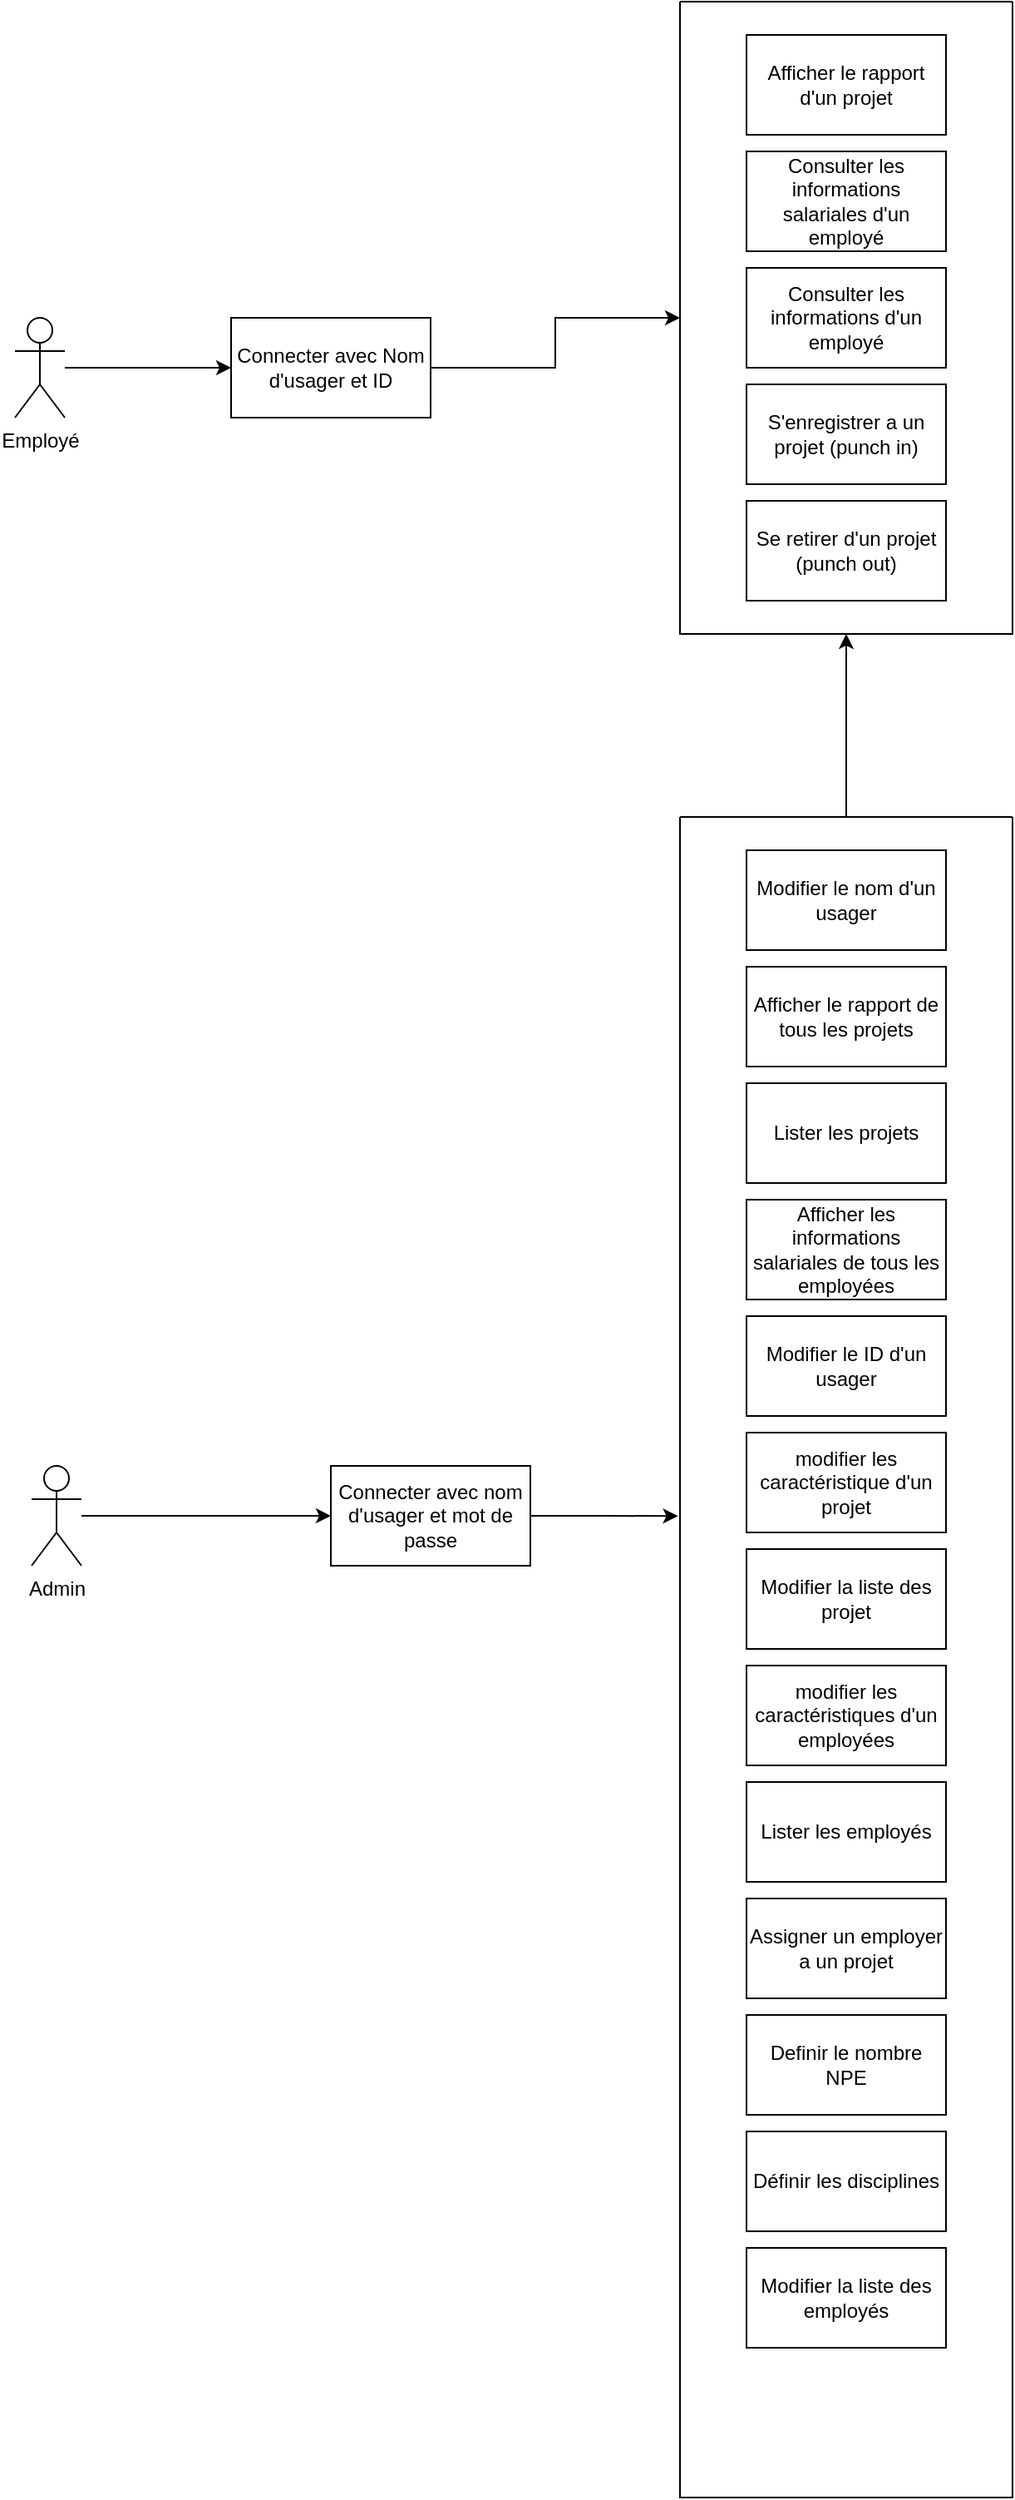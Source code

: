<mxfile version="24.6.4" type="github">
  <diagram name="Page-1" id="NDDJf6NNWKpsKH6rvCn7">
    <mxGraphModel dx="1684" dy="899" grid="1" gridSize="10" guides="1" tooltips="1" connect="1" arrows="1" fold="1" page="1" pageScale="1" pageWidth="850" pageHeight="1100" math="0" shadow="0">
      <root>
        <mxCell id="0" />
        <mxCell id="1" parent="0" />
        <mxCell id="YvG4XxYLnUQG-n4VTwEE-52" style="edgeStyle=orthogonalEdgeStyle;rounded=0;orthogonalLoop=1;jettySize=auto;html=1;entryX=0;entryY=0.5;entryDx=0;entryDy=0;" edge="1" parent="1" source="YvG4XxYLnUQG-n4VTwEE-14" target="YvG4XxYLnUQG-n4VTwEE-37">
          <mxGeometry relative="1" as="geometry" />
        </mxCell>
        <mxCell id="YvG4XxYLnUQG-n4VTwEE-14" value="Employé" style="shape=umlActor;verticalLabelPosition=bottom;verticalAlign=top;html=1;outlineConnect=0;" vertex="1" parent="1">
          <mxGeometry x="-150" y="250" width="30" height="60" as="geometry" />
        </mxCell>
        <mxCell id="YvG4XxYLnUQG-n4VTwEE-23" value="Lister les employés" style="rounded=0;whiteSpace=wrap;html=1;" vertex="1" parent="1">
          <mxGeometry x="290" y="1130" width="120" height="60" as="geometry" />
        </mxCell>
        <mxCell id="YvG4XxYLnUQG-n4VTwEE-24" value="Assigner un employer a un projet" style="rounded=0;whiteSpace=wrap;html=1;" vertex="1" parent="1">
          <mxGeometry x="290" y="1200" width="120" height="60" as="geometry" />
        </mxCell>
        <mxCell id="YvG4XxYLnUQG-n4VTwEE-25" value="Définir les disciplines" style="rounded=0;whiteSpace=wrap;html=1;" vertex="1" parent="1">
          <mxGeometry x="290" y="1340" width="120" height="60" as="geometry" />
        </mxCell>
        <mxCell id="YvG4XxYLnUQG-n4VTwEE-27" value="Definir le nombre NPE" style="rounded=0;whiteSpace=wrap;html=1;" vertex="1" parent="1">
          <mxGeometry x="290" y="1270" width="120" height="60" as="geometry" />
        </mxCell>
        <mxCell id="YvG4XxYLnUQG-n4VTwEE-40" style="edgeStyle=orthogonalEdgeStyle;rounded=0;orthogonalLoop=1;jettySize=auto;html=1;entryX=0;entryY=0.5;entryDx=0;entryDy=0;" edge="1" parent="1" source="YvG4XxYLnUQG-n4VTwEE-28" target="YvG4XxYLnUQG-n4VTwEE-29">
          <mxGeometry relative="1" as="geometry" />
        </mxCell>
        <mxCell id="YvG4XxYLnUQG-n4VTwEE-28" value="Admin&lt;div&gt;&lt;br&gt;&lt;/div&gt;" style="shape=umlActor;verticalLabelPosition=bottom;verticalAlign=top;html=1;outlineConnect=0;" vertex="1" parent="1">
          <mxGeometry x="-140" y="940" width="30" height="60" as="geometry" />
        </mxCell>
        <mxCell id="YvG4XxYLnUQG-n4VTwEE-29" value="Connecter avec nom d&#39;usager et mot de passe" style="rounded=0;whiteSpace=wrap;html=1;" vertex="1" parent="1">
          <mxGeometry x="40" y="940" width="120" height="60" as="geometry" />
        </mxCell>
        <mxCell id="YvG4XxYLnUQG-n4VTwEE-31" value="Modifier le ID d&#39;un usager" style="rounded=0;whiteSpace=wrap;html=1;" vertex="1" parent="1">
          <mxGeometry x="290" y="850" width="120" height="60" as="geometry" />
        </mxCell>
        <mxCell id="YvG4XxYLnUQG-n4VTwEE-32" value="Modifier la liste des projet" style="rounded=0;whiteSpace=wrap;html=1;" vertex="1" parent="1">
          <mxGeometry x="290" y="990" width="120" height="60" as="geometry" />
        </mxCell>
        <mxCell id="YvG4XxYLnUQG-n4VTwEE-33" value="modifier les caractéristique d&#39;un projet" style="rounded=0;whiteSpace=wrap;html=1;" vertex="1" parent="1">
          <mxGeometry x="290" y="920" width="120" height="60" as="geometry" />
        </mxCell>
        <mxCell id="YvG4XxYLnUQG-n4VTwEE-34" value="Modifier la liste des employés" style="rounded=0;whiteSpace=wrap;html=1;" vertex="1" parent="1">
          <mxGeometry x="290" y="1410" width="120" height="60" as="geometry" />
        </mxCell>
        <mxCell id="YvG4XxYLnUQG-n4VTwEE-35" value="modifier les caractéristiques d&#39;un employées" style="rounded=0;whiteSpace=wrap;html=1;" vertex="1" parent="1">
          <mxGeometry x="290" y="1060" width="120" height="60" as="geometry" />
        </mxCell>
        <mxCell id="YvG4XxYLnUQG-n4VTwEE-58" style="edgeStyle=orthogonalEdgeStyle;rounded=0;orthogonalLoop=1;jettySize=auto;html=1;entryX=0;entryY=0.5;entryDx=0;entryDy=0;" edge="1" parent="1" source="YvG4XxYLnUQG-n4VTwEE-37" target="YvG4XxYLnUQG-n4VTwEE-56">
          <mxGeometry relative="1" as="geometry" />
        </mxCell>
        <mxCell id="YvG4XxYLnUQG-n4VTwEE-37" value="Connecter avec Nom d&#39;usager et ID" style="rounded=0;whiteSpace=wrap;html=1;" vertex="1" parent="1">
          <mxGeometry x="-20" y="250" width="120" height="60" as="geometry" />
        </mxCell>
        <mxCell id="YvG4XxYLnUQG-n4VTwEE-42" value="" style="swimlane;startSize=0;" vertex="1" parent="1">
          <mxGeometry x="250" y="550" width="200" height="1010" as="geometry" />
        </mxCell>
        <mxCell id="YvG4XxYLnUQG-n4VTwEE-19" value="Afficher les informations salariales de tous les employées" style="rounded=0;whiteSpace=wrap;html=1;" vertex="1" parent="YvG4XxYLnUQG-n4VTwEE-42">
          <mxGeometry x="40" y="230" width="120" height="60" as="geometry" />
        </mxCell>
        <mxCell id="YvG4XxYLnUQG-n4VTwEE-22" value="Lister les projets" style="rounded=0;whiteSpace=wrap;html=1;" vertex="1" parent="YvG4XxYLnUQG-n4VTwEE-42">
          <mxGeometry x="40" y="160" width="120" height="60" as="geometry" />
        </mxCell>
        <mxCell id="YvG4XxYLnUQG-n4VTwEE-16" value="Afficher le rapport de tous les projets" style="rounded=0;whiteSpace=wrap;html=1;" vertex="1" parent="YvG4XxYLnUQG-n4VTwEE-42">
          <mxGeometry x="40" y="90" width="120" height="60" as="geometry" />
        </mxCell>
        <mxCell id="YvG4XxYLnUQG-n4VTwEE-30" value="Modifier le nom d&#39;un usager" style="rounded=0;whiteSpace=wrap;html=1;" vertex="1" parent="YvG4XxYLnUQG-n4VTwEE-42">
          <mxGeometry x="40" y="20" width="120" height="60" as="geometry" />
        </mxCell>
        <mxCell id="YvG4XxYLnUQG-n4VTwEE-54" style="edgeStyle=orthogonalEdgeStyle;rounded=0;orthogonalLoop=1;jettySize=auto;html=1;entryX=-0.006;entryY=0.416;entryDx=0;entryDy=0;entryPerimeter=0;" edge="1" parent="1" source="YvG4XxYLnUQG-n4VTwEE-29" target="YvG4XxYLnUQG-n4VTwEE-42">
          <mxGeometry relative="1" as="geometry" />
        </mxCell>
        <mxCell id="YvG4XxYLnUQG-n4VTwEE-55" value="" style="endArrow=classic;html=1;rounded=0;exitX=0.5;exitY=0;exitDx=0;exitDy=0;" edge="1" parent="1" source="YvG4XxYLnUQG-n4VTwEE-42">
          <mxGeometry width="50" height="50" relative="1" as="geometry">
            <mxPoint x="390" y="440" as="sourcePoint" />
            <mxPoint x="350" y="440" as="targetPoint" />
          </mxGeometry>
        </mxCell>
        <mxCell id="YvG4XxYLnUQG-n4VTwEE-56" value="" style="swimlane;startSize=0;" vertex="1" parent="1">
          <mxGeometry x="250" y="60" width="200" height="380" as="geometry" />
        </mxCell>
        <mxCell id="YvG4XxYLnUQG-n4VTwEE-17" value="Consulter les informations d&#39;un employé" style="rounded=0;whiteSpace=wrap;html=1;" vertex="1" parent="YvG4XxYLnUQG-n4VTwEE-56">
          <mxGeometry x="40" y="160" width="120" height="60" as="geometry" />
        </mxCell>
        <mxCell id="YvG4XxYLnUQG-n4VTwEE-18" value="Consulter les informations salariales d&#39;un employé" style="rounded=0;whiteSpace=wrap;html=1;" vertex="1" parent="YvG4XxYLnUQG-n4VTwEE-56">
          <mxGeometry x="40" y="90" width="120" height="60" as="geometry" />
        </mxCell>
        <mxCell id="YvG4XxYLnUQG-n4VTwEE-15" value="Afficher le rapport d&#39;un projet" style="rounded=0;whiteSpace=wrap;html=1;" vertex="1" parent="YvG4XxYLnUQG-n4VTwEE-56">
          <mxGeometry x="40" y="20" width="120" height="60" as="geometry" />
        </mxCell>
        <mxCell id="YvG4XxYLnUQG-n4VTwEE-57" value="S&#39;enregistrer a un projet (punch in)" style="rounded=0;whiteSpace=wrap;html=1;" vertex="1" parent="YvG4XxYLnUQG-n4VTwEE-56">
          <mxGeometry x="40" y="230" width="120" height="60" as="geometry" />
        </mxCell>
        <mxCell id="YvG4XxYLnUQG-n4VTwEE-59" value="Se retirer d&#39;un projet (punch out)" style="rounded=0;whiteSpace=wrap;html=1;" vertex="1" parent="YvG4XxYLnUQG-n4VTwEE-56">
          <mxGeometry x="40" y="300" width="120" height="60" as="geometry" />
        </mxCell>
      </root>
    </mxGraphModel>
  </diagram>
</mxfile>
